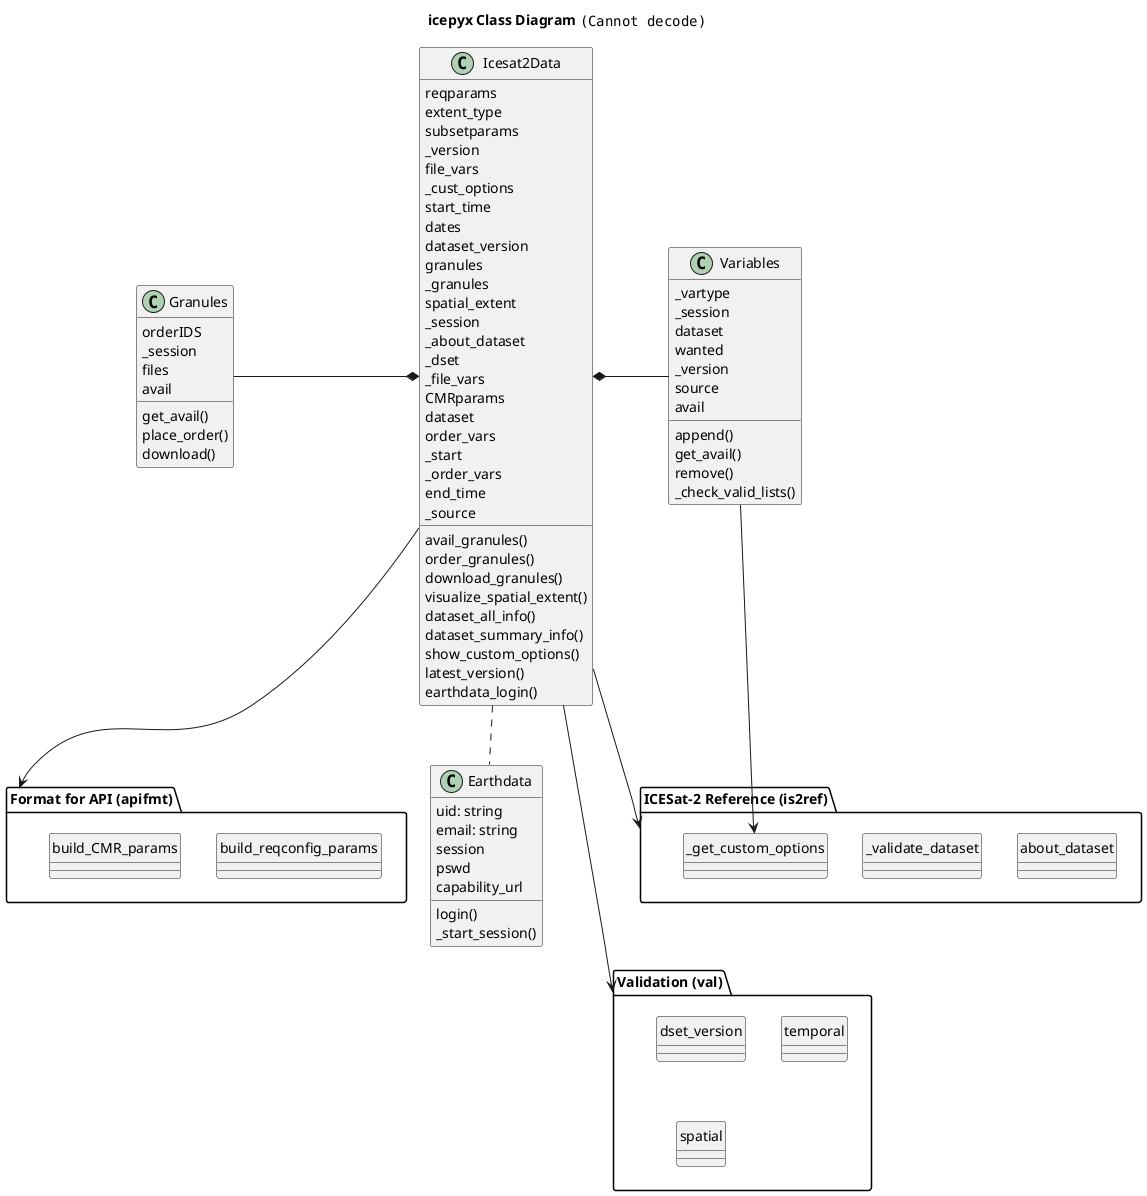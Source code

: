 @startuml
title **icepyx Class Diagram** <img: ../_static/icepyx_v2_oval_tiny-uml.PNG>

class Icesat2Data {
    reqparams
    extent_type
    subsetparams
    _version
    file_vars
    _cust_options
    start_time
    dates 
    dataset_version
    granules 
    _granules
    spatial_extent
    _session
    _about_dataset
    _dset 
    _file_vars
    CMRparams
    dataset 
    order_vars
    _start 
    _order_vars
    end_time
    _source
    avail_granules()
    order_granules()
    download_granules()
    visualize_spatial_extent()
    dataset_all_info()
    dataset_summary_info()
    show_custom_options()
    latest_version()
    earthdata_login()
}
class Earthdata {
    uid: string
    email: string
    session
    pswd
    capability_url
    login()
    _start_session()
}

class Granules {
    orderIDS
    _session 
    files 
    avail 
    get_avail()
    place_order()
    download()
}

class Variables {
    _vartype
    _session
    dataset
    wanted
    _version
    source
    avail
    append()
    get_avail()
    remove()
    _check_valid_lists()
}

package "ICESat-2 Reference (is2ref)" {
    class about_dataset{

    }
    hide about_dataset circle
    
    class _validate_dataset {

    }
    hide _validate_dataset circle

    class _get_custom_options {

    }
    hide _get_custom_options circle
}

package "Validation (val)" {
    class dset_version {

    }
    hide dset_version circle

    class temporal {

    }
    hide temporal circle

    class spatial {

    }
    hide spatial circle
}

'Try not using a package to help with layout (didn't change anything)
' class APIformatting.build_reqconfig_params {

' }
' hide APIformatting.build_reqconfig_params circle

' class APIformatting.build_CMR_params {

' }
' hide APIformatting.build_CMR_params circle

package "Format for API (apifmt)" {
    class build_reqconfig_params {

    }
    hide build_reqconfig_params circle

    class build_CMR_params {

    }
    hide build_CMR_params circle
}


Icesat2Data *-left- Granules 
Icesat2Data *-right- Variables 

'Icesat2Data -right-> about_dataset : is2ref.about_dataset
'Icesat2Data -right-> _get_custom_options : is2ref._get_custom_options
'Icesat2Data -right-> _validate_dataset : is2ref._validate_dataset
Icesat2Data -right-> "ICESat-2 Reference (is2ref)"

Icesat2Data -right-> "Validation (val)"
'Icesat2Data --> dset_version : val.dset_version
'Icesat2Data --> spatial : val.spatial
'Icesat2Data --> temporal: val.temporal

Icesat2Data -left-> "Format for API (apifmt)"
'Icesat2Data --> build_CMR_params: apifmt.build_CMR_params
'Icesat2Data -->  build_reqconfig_params : apifmt.build_reqconfig_params
' Icesat2Data -left-> APIformatting

Icesat2Data .down. Earthdata

Variables -down-> _get_custom_options

' Granules -[hidden]- APIformatting
' Earthdata -[hidden]- APIformatting
Granules -[hidden]- "Format for API (apifmt)"
Earthdata -[hidden]- "Format for API (apifmt)"
"ICESat-2 Reference (is2ref)" -[hidden]- "Validation (val)"
@enduml